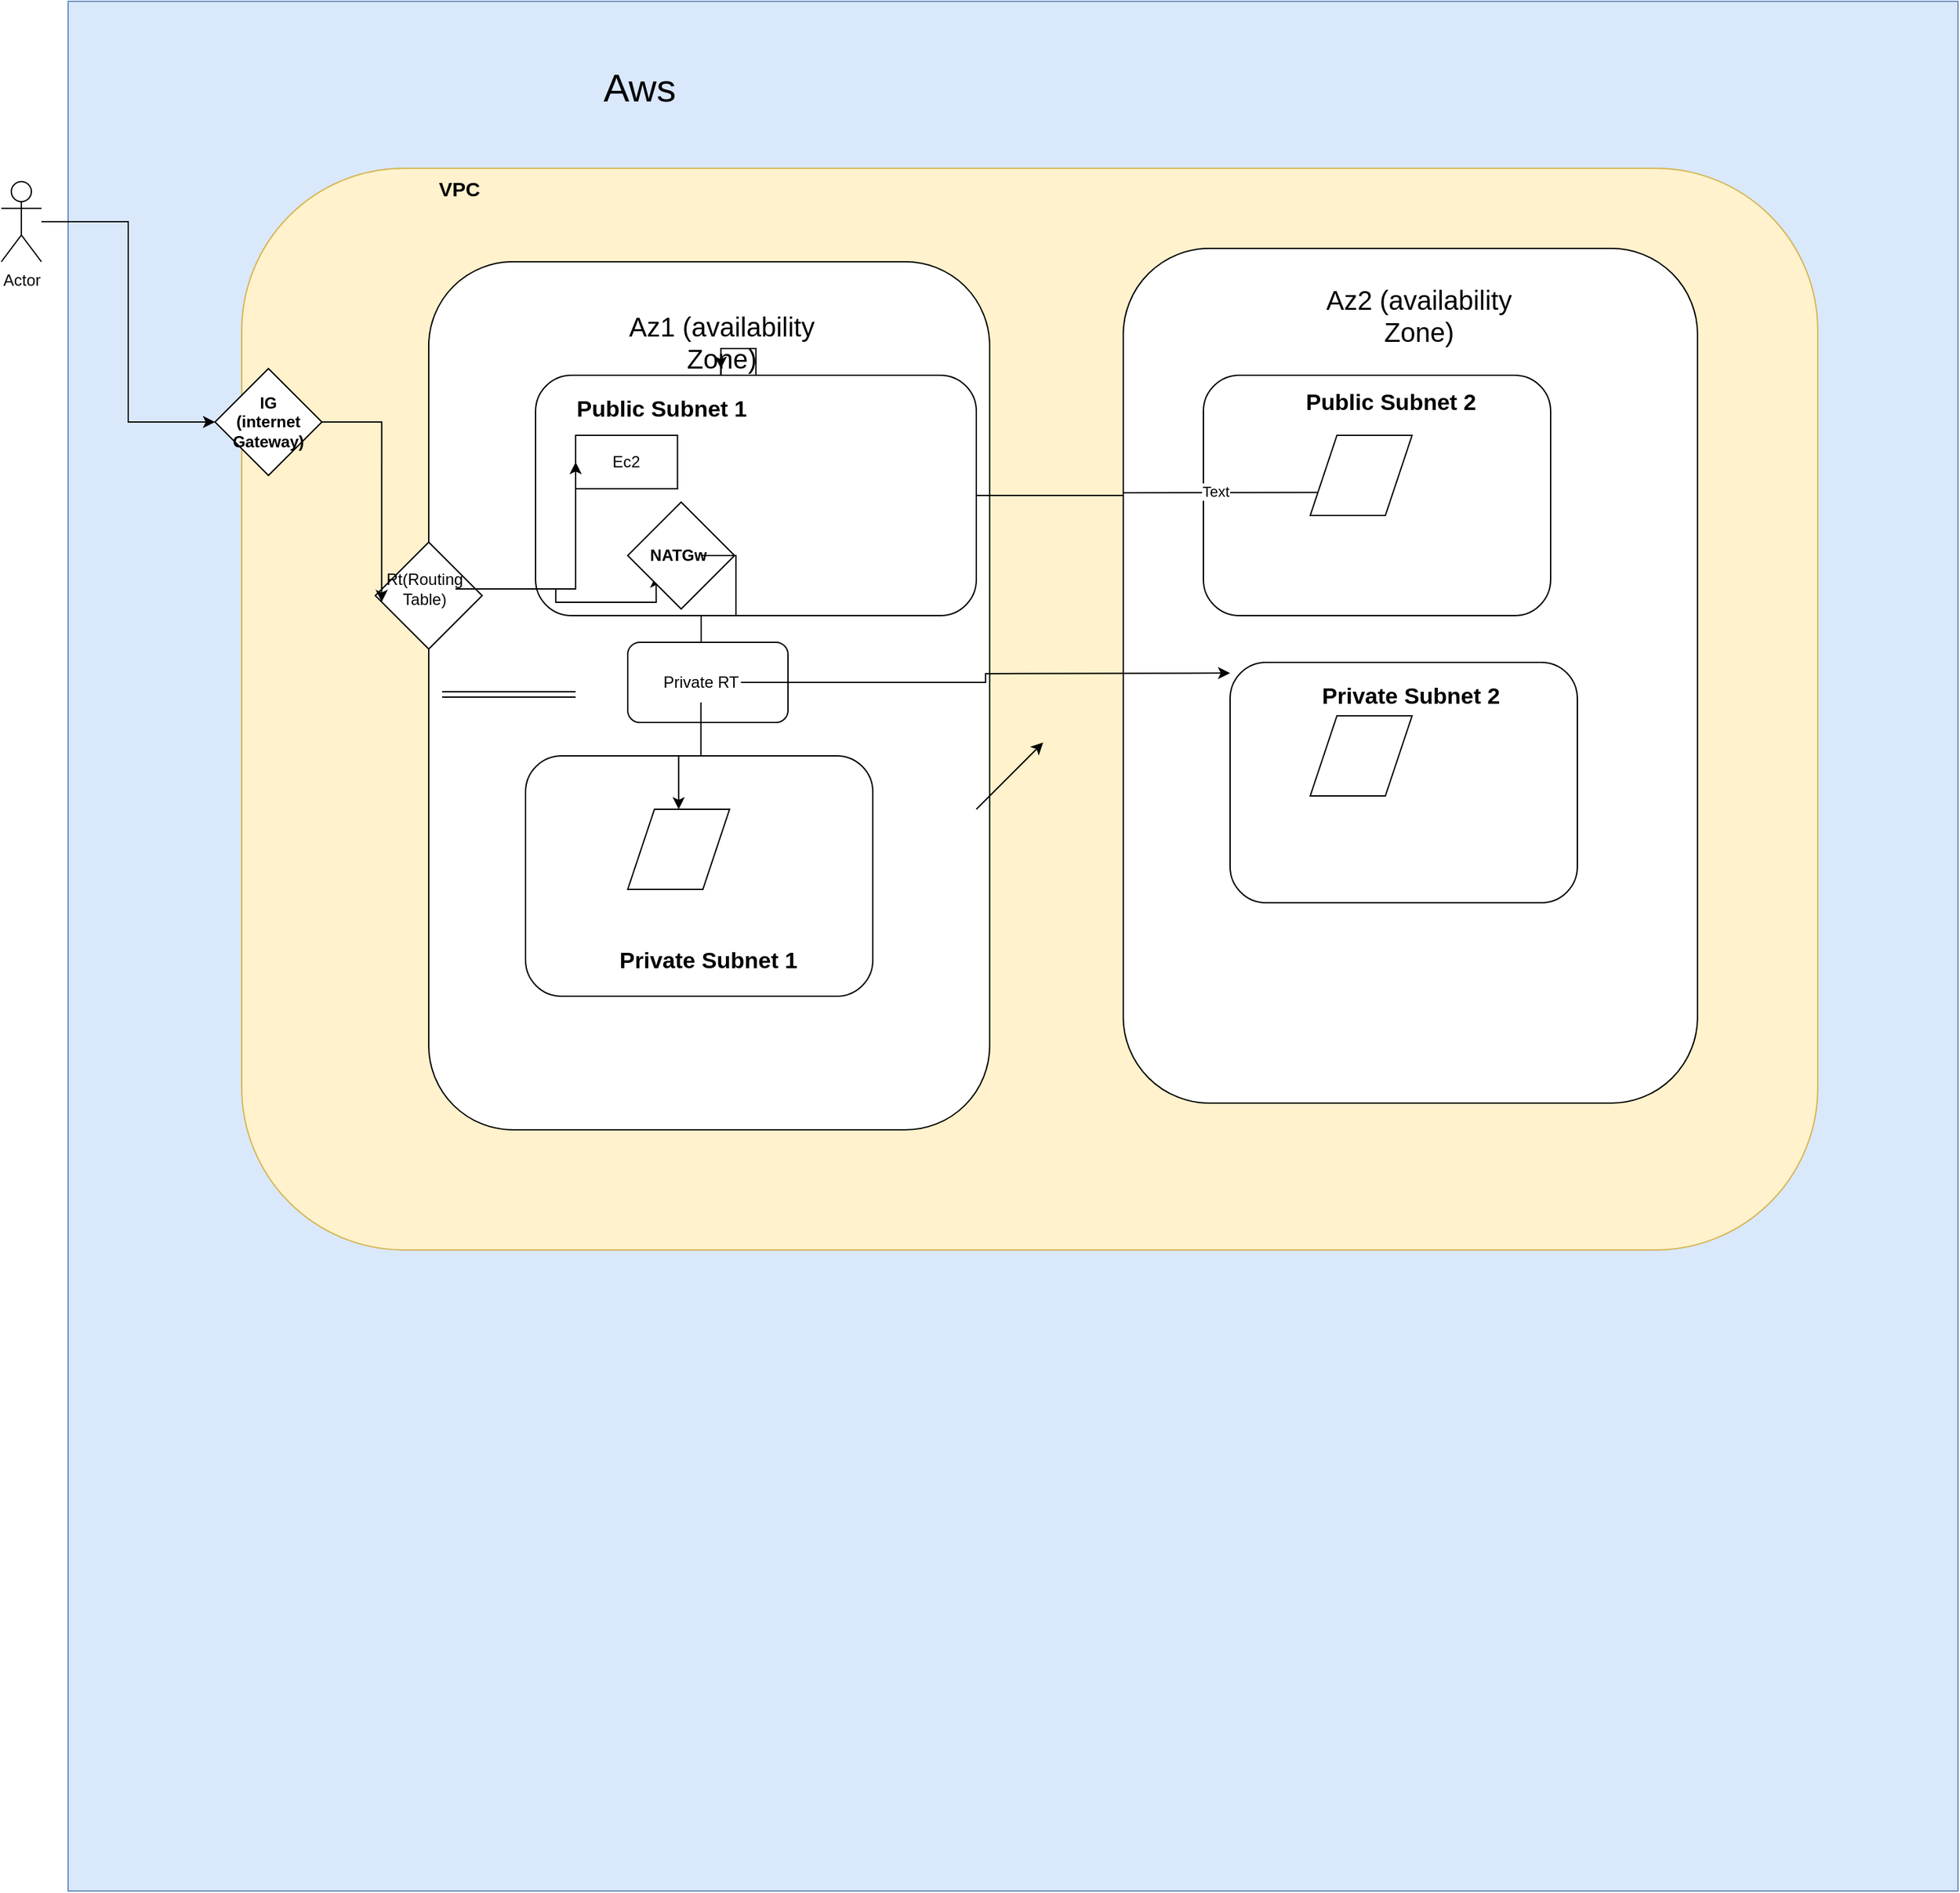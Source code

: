 <mxfile version="22.0.4" type="github">
  <diagram name="Page-1" id="lMoOHyhHyfeefrI70fmk">
    <mxGraphModel dx="2950" dy="1132" grid="1" gridSize="10" guides="1" tooltips="1" connect="1" arrows="1" fold="1" page="1" pageScale="1" pageWidth="850" pageHeight="1100" math="0" shadow="0">
      <root>
        <mxCell id="0" />
        <mxCell id="1" parent="0" />
        <mxCell id="Cb4rSkWxuCX0poC3Mvvw-1" value="" style="whiteSpace=wrap;html=1;aspect=fixed;fillColor=#dae8fc;strokeColor=#6c8ebf;" vertex="1" parent="1">
          <mxGeometry x="-70" y="75" width="1415" height="1415" as="geometry" />
        </mxCell>
        <mxCell id="Cb4rSkWxuCX0poC3Mvvw-2" value="" style="rounded=1;whiteSpace=wrap;html=1;fillColor=#fff2cc;strokeColor=#d6b656;" vertex="1" parent="1">
          <mxGeometry x="60" y="200" width="1180" height="810" as="geometry" />
        </mxCell>
        <mxCell id="Cb4rSkWxuCX0poC3Mvvw-4" value="" style="rounded=1;whiteSpace=wrap;html=1;" vertex="1" parent="1">
          <mxGeometry x="200" y="270" width="420" height="650" as="geometry" />
        </mxCell>
        <mxCell id="Cb4rSkWxuCX0poC3Mvvw-7" value="" style="rounded=1;whiteSpace=wrap;html=1;" vertex="1" parent="1">
          <mxGeometry x="272.5" y="640" width="260" height="180" as="geometry" />
        </mxCell>
        <mxCell id="Cb4rSkWxuCX0poC3Mvvw-13" value="" style="shape=parallelogram;perimeter=parallelogramPerimeter;whiteSpace=wrap;html=1;fixedSize=1;" vertex="1" parent="1">
          <mxGeometry x="349" y="680" width="76.25" height="60" as="geometry" />
        </mxCell>
        <mxCell id="Cb4rSkWxuCX0poC3Mvvw-15" value="&lt;b&gt;IG&lt;br&gt;(internet Gateway)&lt;br&gt;&lt;/b&gt;" style="rhombus;whiteSpace=wrap;html=1;" vertex="1" parent="1">
          <mxGeometry x="40" y="350" width="80" height="80" as="geometry" />
        </mxCell>
        <mxCell id="Cb4rSkWxuCX0poC3Mvvw-43" style="edgeStyle=orthogonalEdgeStyle;rounded=0;orthogonalLoop=1;jettySize=auto;html=1;entryX=0;entryY=0.5;entryDx=0;entryDy=0;" edge="1" parent="1" source="Cb4rSkWxuCX0poC3Mvvw-16" target="Cb4rSkWxuCX0poC3Mvvw-15">
          <mxGeometry relative="1" as="geometry" />
        </mxCell>
        <mxCell id="Cb4rSkWxuCX0poC3Mvvw-16" value="Actor" style="shape=umlActor;verticalLabelPosition=bottom;verticalAlign=top;html=1;outlineConnect=0;" vertex="1" parent="1">
          <mxGeometry x="-120" y="210" width="30" height="60" as="geometry" />
        </mxCell>
        <mxCell id="Cb4rSkWxuCX0poC3Mvvw-21" value="&lt;font style=&quot;font-size: 29px;&quot;&gt;Aws&lt;/font&gt;" style="text;html=1;strokeColor=none;fillColor=none;align=center;verticalAlign=middle;whiteSpace=wrap;rounded=0;" vertex="1" parent="1">
          <mxGeometry x="272.5" y="110" width="170" height="60" as="geometry" />
        </mxCell>
        <mxCell id="Cb4rSkWxuCX0poC3Mvvw-22" value="&lt;b&gt;VPC&lt;/b&gt;" style="text;html=1;strokeColor=none;fillColor=none;align=center;verticalAlign=middle;whiteSpace=wrap;rounded=0;fontSize=15;" vertex="1" parent="1">
          <mxGeometry x="172.5" y="200" width="100" height="30" as="geometry" />
        </mxCell>
        <mxCell id="Cb4rSkWxuCX0poC3Mvvw-89" value="" style="edgeStyle=orthogonalEdgeStyle;rounded=0;orthogonalLoop=1;jettySize=auto;html=1;" edge="1" parent="1" source="Cb4rSkWxuCX0poC3Mvvw-23" target="Cb4rSkWxuCX0poC3Mvvw-32">
          <mxGeometry relative="1" as="geometry" />
        </mxCell>
        <mxCell id="Cb4rSkWxuCX0poC3Mvvw-91" value="" style="edgeStyle=orthogonalEdgeStyle;rounded=0;orthogonalLoop=1;jettySize=auto;html=1;" edge="1" parent="1" source="Cb4rSkWxuCX0poC3Mvvw-23" target="Cb4rSkWxuCX0poC3Mvvw-32">
          <mxGeometry relative="1" as="geometry" />
        </mxCell>
        <mxCell id="Cb4rSkWxuCX0poC3Mvvw-23" value="&lt;font style=&quot;font-size: 20px;&quot;&gt;Az1 (availability Zone)&lt;/font&gt;" style="text;html=1;strokeColor=none;fillColor=none;align=center;verticalAlign=middle;whiteSpace=wrap;rounded=0;" vertex="1" parent="1">
          <mxGeometry x="327.5" y="310" width="182.5" height="40" as="geometry" />
        </mxCell>
        <mxCell id="Cb4rSkWxuCX0poC3Mvvw-75" style="edgeStyle=orthogonalEdgeStyle;rounded=0;orthogonalLoop=1;jettySize=auto;html=1;entryX=1;entryY=0.5;entryDx=0;entryDy=0;" edge="1" parent="1" source="Cb4rSkWxuCX0poC3Mvvw-32" target="Cb4rSkWxuCX0poC3Mvvw-39">
          <mxGeometry relative="1" as="geometry" />
        </mxCell>
        <mxCell id="Cb4rSkWxuCX0poC3Mvvw-98" value="" style="edgeStyle=orthogonalEdgeStyle;rounded=0;orthogonalLoop=1;jettySize=auto;html=1;" edge="1" parent="1" source="Cb4rSkWxuCX0poC3Mvvw-32" target="Cb4rSkWxuCX0poC3Mvvw-23">
          <mxGeometry relative="1" as="geometry" />
        </mxCell>
        <mxCell id="Cb4rSkWxuCX0poC3Mvvw-32" value="" style="rounded=1;whiteSpace=wrap;html=1;" vertex="1" parent="1">
          <mxGeometry x="280" y="355" width="330" height="180" as="geometry" />
        </mxCell>
        <mxCell id="Cb4rSkWxuCX0poC3Mvvw-34" value="Ec2" style="shape=parallelogram;perimeter=parallelogramPerimeter;whiteSpace=wrap;html=1;fixedSize=1;size=-42.5;" vertex="1" parent="1">
          <mxGeometry x="310" y="400" width="76.25" height="40" as="geometry" />
        </mxCell>
        <mxCell id="Cb4rSkWxuCX0poC3Mvvw-35" value="" style="rounded=1;whiteSpace=wrap;html=1;" vertex="1" parent="1">
          <mxGeometry x="720" y="260" width="430" height="640" as="geometry" />
        </mxCell>
        <mxCell id="Cb4rSkWxuCX0poC3Mvvw-36" value="" style="rounded=1;whiteSpace=wrap;html=1;" vertex="1" parent="1">
          <mxGeometry x="800" y="570" width="260" height="180" as="geometry" />
        </mxCell>
        <mxCell id="Cb4rSkWxuCX0poC3Mvvw-37" value="" style="rounded=1;whiteSpace=wrap;html=1;" vertex="1" parent="1">
          <mxGeometry x="780" y="355" width="260" height="180" as="geometry" />
        </mxCell>
        <mxCell id="Cb4rSkWxuCX0poC3Mvvw-38" value="" style="shape=parallelogram;perimeter=parallelogramPerimeter;whiteSpace=wrap;html=1;fixedSize=1;" vertex="1" parent="1">
          <mxGeometry x="860" y="610" width="76.25" height="60" as="geometry" />
        </mxCell>
        <mxCell id="Cb4rSkWxuCX0poC3Mvvw-39" value="" style="shape=parallelogram;perimeter=parallelogramPerimeter;whiteSpace=wrap;html=1;fixedSize=1;" vertex="1" parent="1">
          <mxGeometry x="860" y="400" width="76.25" height="60" as="geometry" />
        </mxCell>
        <mxCell id="Cb4rSkWxuCX0poC3Mvvw-40" value="" style="rhombus;whiteSpace=wrap;html=1;" vertex="1" parent="1">
          <mxGeometry x="160" y="480" width="80" height="80" as="geometry" />
        </mxCell>
        <mxCell id="Cb4rSkWxuCX0poC3Mvvw-108" style="edgeStyle=orthogonalEdgeStyle;rounded=0;orthogonalLoop=1;jettySize=auto;html=1;entryX=0;entryY=1;entryDx=0;entryDy=0;" edge="1" parent="1" source="Cb4rSkWxuCX0poC3Mvvw-44" target="Cb4rSkWxuCX0poC3Mvvw-57">
          <mxGeometry relative="1" as="geometry" />
        </mxCell>
        <mxCell id="Cb4rSkWxuCX0poC3Mvvw-44" value="Rt(Routing Table)" style="text;html=1;strokeColor=none;fillColor=none;align=center;verticalAlign=middle;whiteSpace=wrap;rounded=0;" vertex="1" parent="1">
          <mxGeometry x="172.5" y="500" width="47.5" height="30" as="geometry" />
        </mxCell>
        <mxCell id="Cb4rSkWxuCX0poC3Mvvw-46" value="&lt;b style=&quot;font-size: 17px;&quot;&gt;&lt;br&gt;Public Subnet 2&lt;/b&gt;" style="text;html=1;strokeColor=none;fillColor=none;align=center;verticalAlign=middle;whiteSpace=wrap;rounded=0;" vertex="1" parent="1">
          <mxGeometry x="843.75" y="350" width="152.5" height="30" as="geometry" />
        </mxCell>
        <mxCell id="Cb4rSkWxuCX0poC3Mvvw-47" value="&lt;b style=&quot;font-size: 17px;&quot;&gt;&lt;br&gt;Private Subnet 1&lt;/b&gt;" style="text;html=1;strokeColor=none;fillColor=none;align=center;verticalAlign=middle;whiteSpace=wrap;rounded=0;" vertex="1" parent="1">
          <mxGeometry x="332.75" y="767.5" width="152.5" height="30" as="geometry" />
        </mxCell>
        <mxCell id="Cb4rSkWxuCX0poC3Mvvw-49" value="&lt;b style=&quot;font-size: 17px;&quot;&gt;&lt;br&gt;Private Subnet 2&lt;/b&gt;" style="text;html=1;strokeColor=none;fillColor=none;align=center;verticalAlign=middle;whiteSpace=wrap;rounded=0;" vertex="1" parent="1">
          <mxGeometry x="858.75" y="570" width="152.5" height="30" as="geometry" />
        </mxCell>
        <mxCell id="Cb4rSkWxuCX0poC3Mvvw-50" style="edgeStyle=orthogonalEdgeStyle;rounded=0;orthogonalLoop=1;jettySize=auto;html=1;entryX=-0.163;entryY=0.823;entryDx=0;entryDy=0;entryPerimeter=0;" edge="1" parent="1" source="Cb4rSkWxuCX0poC3Mvvw-15" target="Cb4rSkWxuCX0poC3Mvvw-44">
          <mxGeometry relative="1" as="geometry" />
        </mxCell>
        <mxCell id="Cb4rSkWxuCX0poC3Mvvw-56" value="" style="rhombus;whiteSpace=wrap;html=1;" vertex="1" parent="1">
          <mxGeometry x="349" y="450" width="80" height="80" as="geometry" />
        </mxCell>
        <mxCell id="Cb4rSkWxuCX0poC3Mvvw-63" value="" style="edgeStyle=orthogonalEdgeStyle;rounded=0;orthogonalLoop=1;jettySize=auto;html=1;" edge="1" parent="1" source="Cb4rSkWxuCX0poC3Mvvw-57" target="Cb4rSkWxuCX0poC3Mvvw-62">
          <mxGeometry relative="1" as="geometry">
            <Array as="points">
              <mxPoint x="430" y="535" />
              <mxPoint x="404" y="535" />
            </Array>
          </mxGeometry>
        </mxCell>
        <mxCell id="Cb4rSkWxuCX0poC3Mvvw-57" value="&lt;b&gt;NATGw&lt;/b&gt;" style="text;html=1;strokeColor=none;fillColor=none;align=center;verticalAlign=middle;whiteSpace=wrap;rounded=0;" vertex="1" parent="1">
          <mxGeometry x="370.25" y="475" width="33.75" height="30" as="geometry" />
        </mxCell>
        <mxCell id="Cb4rSkWxuCX0poC3Mvvw-61" value="" style="rounded=1;whiteSpace=wrap;html=1;" vertex="1" parent="1">
          <mxGeometry x="349" y="555" width="120" height="60" as="geometry" />
        </mxCell>
        <mxCell id="Cb4rSkWxuCX0poC3Mvvw-64" value="" style="edgeStyle=orthogonalEdgeStyle;rounded=0;orthogonalLoop=1;jettySize=auto;html=1;" edge="1" parent="1" source="Cb4rSkWxuCX0poC3Mvvw-62" target="Cb4rSkWxuCX0poC3Mvvw-13">
          <mxGeometry relative="1" as="geometry" />
        </mxCell>
        <mxCell id="Cb4rSkWxuCX0poC3Mvvw-62" value="Private RT" style="text;html=1;strokeColor=none;fillColor=none;align=center;verticalAlign=middle;whiteSpace=wrap;rounded=0;" vertex="1" parent="1">
          <mxGeometry x="373.75" y="570" width="60" height="30" as="geometry" />
        </mxCell>
        <mxCell id="Cb4rSkWxuCX0poC3Mvvw-76" value="" style="endArrow=none;html=1;rounded=0;entryX=0;entryY=0.75;entryDx=0;entryDy=0;" edge="1" parent="1" target="Cb4rSkWxuCX0poC3Mvvw-39">
          <mxGeometry width="50" height="50" relative="1" as="geometry">
            <mxPoint x="720" y="443" as="sourcePoint" />
            <mxPoint x="1030" y="510" as="targetPoint" />
            <Array as="points" />
          </mxGeometry>
        </mxCell>
        <mxCell id="Cb4rSkWxuCX0poC3Mvvw-77" value="Text" style="edgeLabel;html=1;align=center;verticalAlign=middle;resizable=0;points=[];" vertex="1" connectable="0" parent="Cb4rSkWxuCX0poC3Mvvw-76">
          <mxGeometry x="0.08" y="-3" relative="1" as="geometry">
            <mxPoint x="-10" y="-4" as="offset" />
          </mxGeometry>
        </mxCell>
        <mxCell id="Cb4rSkWxuCX0poC3Mvvw-82" style="edgeStyle=orthogonalEdgeStyle;rounded=0;orthogonalLoop=1;jettySize=auto;html=1;exitX=1;exitY=0.5;exitDx=0;exitDy=0;" edge="1" parent="1" source="Cb4rSkWxuCX0poC3Mvvw-62">
          <mxGeometry relative="1" as="geometry">
            <mxPoint x="800" y="578" as="targetPoint" />
          </mxGeometry>
        </mxCell>
        <mxCell id="Cb4rSkWxuCX0poC3Mvvw-45" value="&lt;b style=&quot;font-size: 17px;&quot;&gt;&lt;br&gt;Public Subnet 1&lt;/b&gt;" style="text;html=1;strokeColor=none;fillColor=none;align=center;verticalAlign=middle;whiteSpace=wrap;rounded=0;" vertex="1" parent="1">
          <mxGeometry x="297.5" y="355" width="152.5" height="30" as="geometry" />
        </mxCell>
        <mxCell id="Cb4rSkWxuCX0poC3Mvvw-99" value="&lt;font style=&quot;font-size: 20px;&quot;&gt;Az2 (availability Zone)&lt;/font&gt;" style="text;html=1;strokeColor=none;fillColor=none;align=center;verticalAlign=middle;whiteSpace=wrap;rounded=0;" vertex="1" parent="1">
          <mxGeometry x="850" y="290" width="182.5" height="40" as="geometry" />
        </mxCell>
        <mxCell id="Cb4rSkWxuCX0poC3Mvvw-101" style="edgeStyle=orthogonalEdgeStyle;rounded=0;orthogonalLoop=1;jettySize=auto;html=1;entryX=0;entryY=0.5;entryDx=0;entryDy=0;" edge="1" parent="1" source="Cb4rSkWxuCX0poC3Mvvw-44" target="Cb4rSkWxuCX0poC3Mvvw-34">
          <mxGeometry relative="1" as="geometry">
            <Array as="points">
              <mxPoint x="310" y="515" />
            </Array>
          </mxGeometry>
        </mxCell>
        <mxCell id="Cb4rSkWxuCX0poC3Mvvw-103" value="" style="endArrow=classic;html=1;rounded=0;" edge="1" parent="1">
          <mxGeometry width="50" height="50" relative="1" as="geometry">
            <mxPoint x="610" y="680" as="sourcePoint" />
            <mxPoint x="660" y="630" as="targetPoint" />
            <Array as="points">
              <mxPoint x="640" y="650" />
            </Array>
          </mxGeometry>
        </mxCell>
        <mxCell id="Cb4rSkWxuCX0poC3Mvvw-106" value="" style="shape=link;html=1;rounded=0;" edge="1" parent="1">
          <mxGeometry width="100" relative="1" as="geometry">
            <mxPoint x="210" y="594" as="sourcePoint" />
            <mxPoint x="310" y="594" as="targetPoint" />
          </mxGeometry>
        </mxCell>
      </root>
    </mxGraphModel>
  </diagram>
</mxfile>
